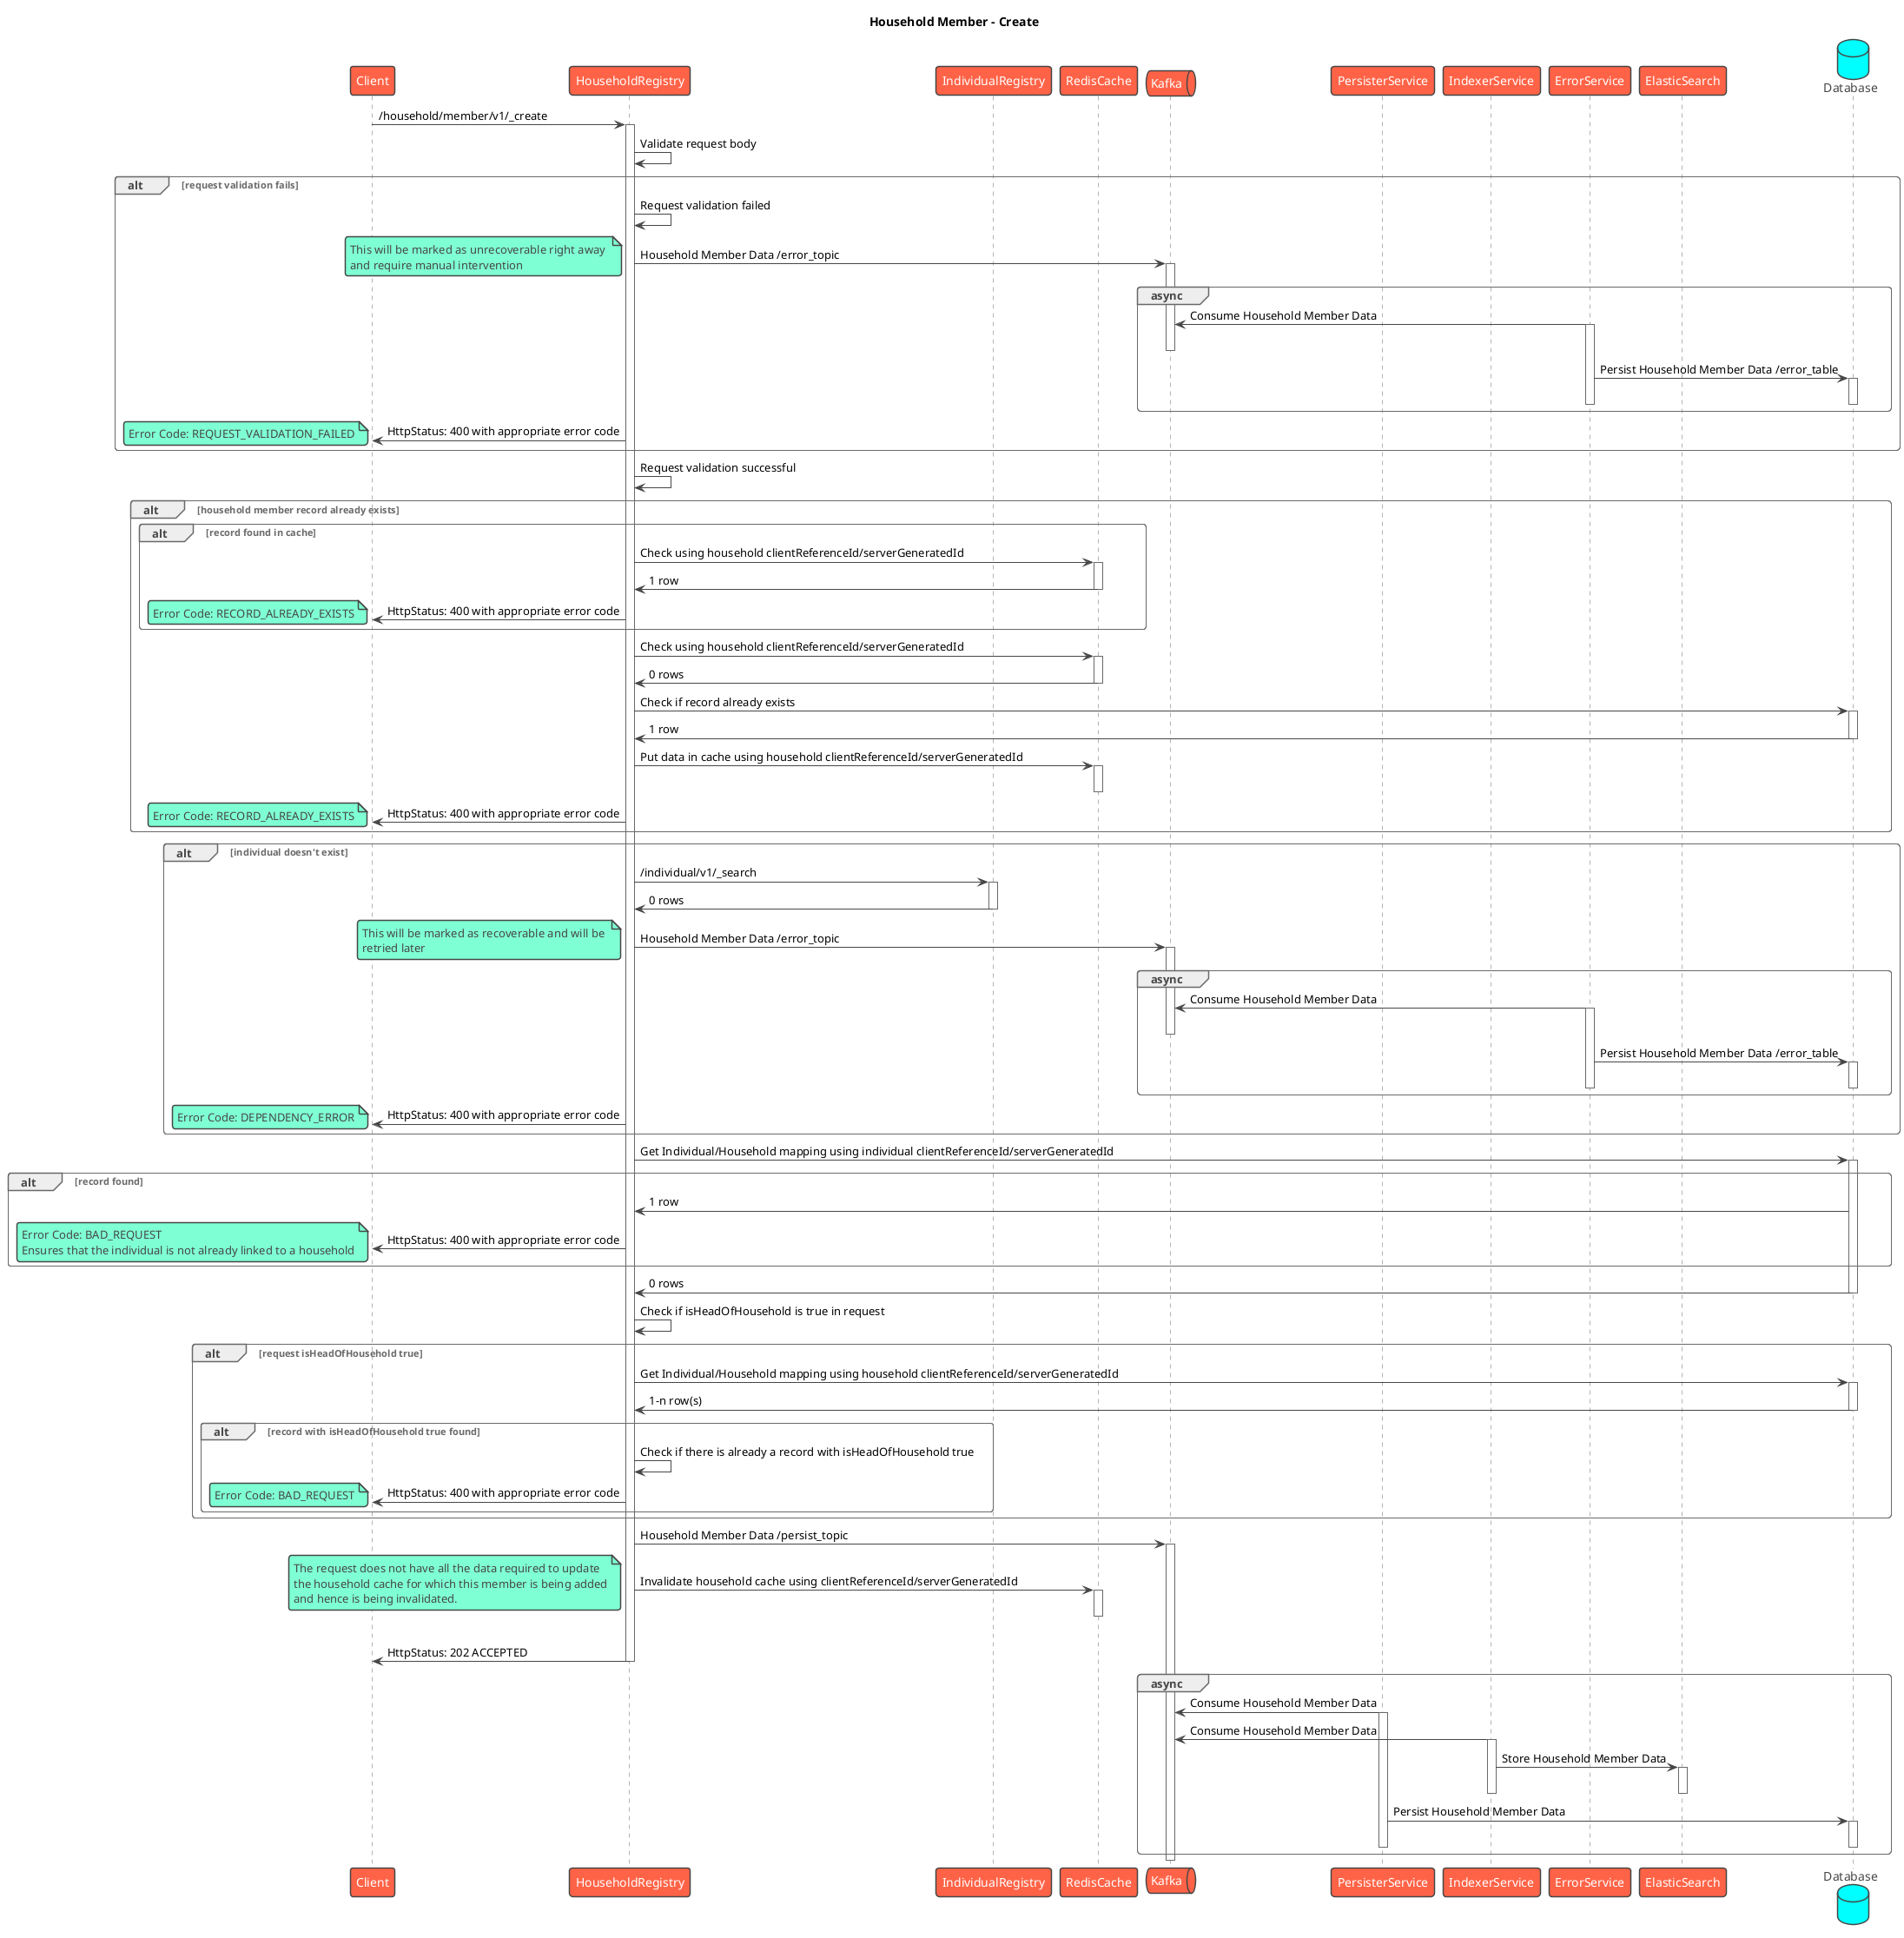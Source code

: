 @startuml
title Household Member - Create
!theme vibrant
participant Client as c
participant HouseholdRegistry as s
participant IndividualRegistry as s2
participant RedisCache as rc
queue Kafka as k
participant PersisterService as prs
participant IndexerService as idx
participant ErrorService as es
participant ElasticSearch as el
database Database as db
c -> s : /household/member/v1/_create
activate s
s -> s: Validate request body
alt request validation fails
    s -> s: Request validation failed
    s -> k: Household Member Data /error_topic
    note left
        This will be marked as unrecoverable right away 
        and require manual intervention
    end note
    activate k
    group async
        es -> k: Consume Household Member Data
        activate es
        deactivate k
        es -> db: Persist Household Member Data /error_table
        activate db
        deactivate db
        deactivate es
    end
    s -> c: HttpStatus: 400 with appropriate error code
    note left
        Error Code: REQUEST_VALIDATION_FAILED
    end note
end
s -> s: Request validation successful
alt household member record already exists
    alt record found in cache
      s -> rc: Check using household clientReferenceId/serverGeneratedId
      activate rc
      rc -> s: 1 row
      deactivate rc
      s -> c: HttpStatus: 400 with appropriate error code
      note left
          Error Code: RECORD_ALREADY_EXISTS
      end note
    end
    s -> rc: Check using household clientReferenceId/serverGeneratedId
    activate rc
    rc -> s: 0 rows
    deactivate rc
    s -> db: Check if record already exists
    activate db
    db -> s: 1 row
    deactivate db
    s -> rc: Put data in cache using household clientReferenceId/serverGeneratedId
    activate rc
    deactivate rc
    s -> c: HttpStatus: 400 with appropriate error code
    note left
        Error Code: RECORD_ALREADY_EXISTS
    end note
end
'alt household doesn't exist
'    s -> db: Check if household exists
'    activate db
'    db -> s: 0 rows
'    deactivate db
'    s -> k: Household Member Data /error_topic
'    note left
'        This will be marked as recoverable and will be
'        retried later
'    end note
'    activate k
'    group async
'        es -> k: Consume Household Member Data
'        activate es
'        deactivate k
'        es -> db: Persist Household Member Data /error_table
'        activate db
'        deactivate db
'        deactivate es
'    end
'    s -> c: HttpStatus: 400 with appropriate error code
'    note left
'        Error Code: DEPENDENCY_ERROR
'    end note
'end
alt individual doesn't exist
    s -> s2: /individual/v1/_search
    activate s2
    s2 -> s: 0 rows
    deactivate s2
    s -> k: Household Member Data /error_topic
    note left
        This will be marked as recoverable and will be 
        retried later
    end note
    activate k
    group async
        es -> k: Consume Household Member Data
        activate es
        deactivate k
        es -> db: Persist Household Member Data /error_table
        activate db
        deactivate db
        deactivate es
    end
    s -> c: HttpStatus: 400 with appropriate error code
    note left
        Error Code: DEPENDENCY_ERROR
    end note
end
s -> db: Get Individual/Household mapping using individual clientReferenceId/serverGeneratedId
activate db
alt record found
  db -> s: 1 row
  s -> c: HttpStatus: 400 with appropriate error code
  note left
      Error Code: BAD_REQUEST
      Ensures that the individual is not already linked to a household
  end note
end
db -> s: 0 rows
deactivate db
s -> s: Check if isHeadOfHousehold is true in request
alt request isHeadOfHousehold true
  s -> db: Get Individual/Household mapping using household clientReferenceId/serverGeneratedId
  activate db
  db -> s: 1-n row(s)
  deactivate db
  alt record with isHeadOfHousehold true found
    s -> s: Check if there is already a record with isHeadOfHousehold true
    s -> c: HttpStatus: 400 with appropriate error code
    note left
        Error Code: BAD_REQUEST
    end note
  end
end

s -> k: Household Member Data /persist_topic
activate k
s -> rc: Invalidate household cache using clientReferenceId/serverGeneratedId
note left
  The request does not have all the data required to update
  the household cache for which this member is being added
  and hence is being invalidated.
end note
activate rc
deactivate rc
s -> c: HttpStatus: 202 ACCEPTED
deactivate s
group async
    prs -> k: Consume Household Member Data
    activate prs
    idx -> k: Consume Household Member Data
    activate idx
    idx -> el: Store Household Member Data
    activate el
    deactivate el
    deactivate idx
    prs -> db: Persist Household Member Data
    activate db
    deactivate db
    deactivate prs
end
deactivate k
@enduml